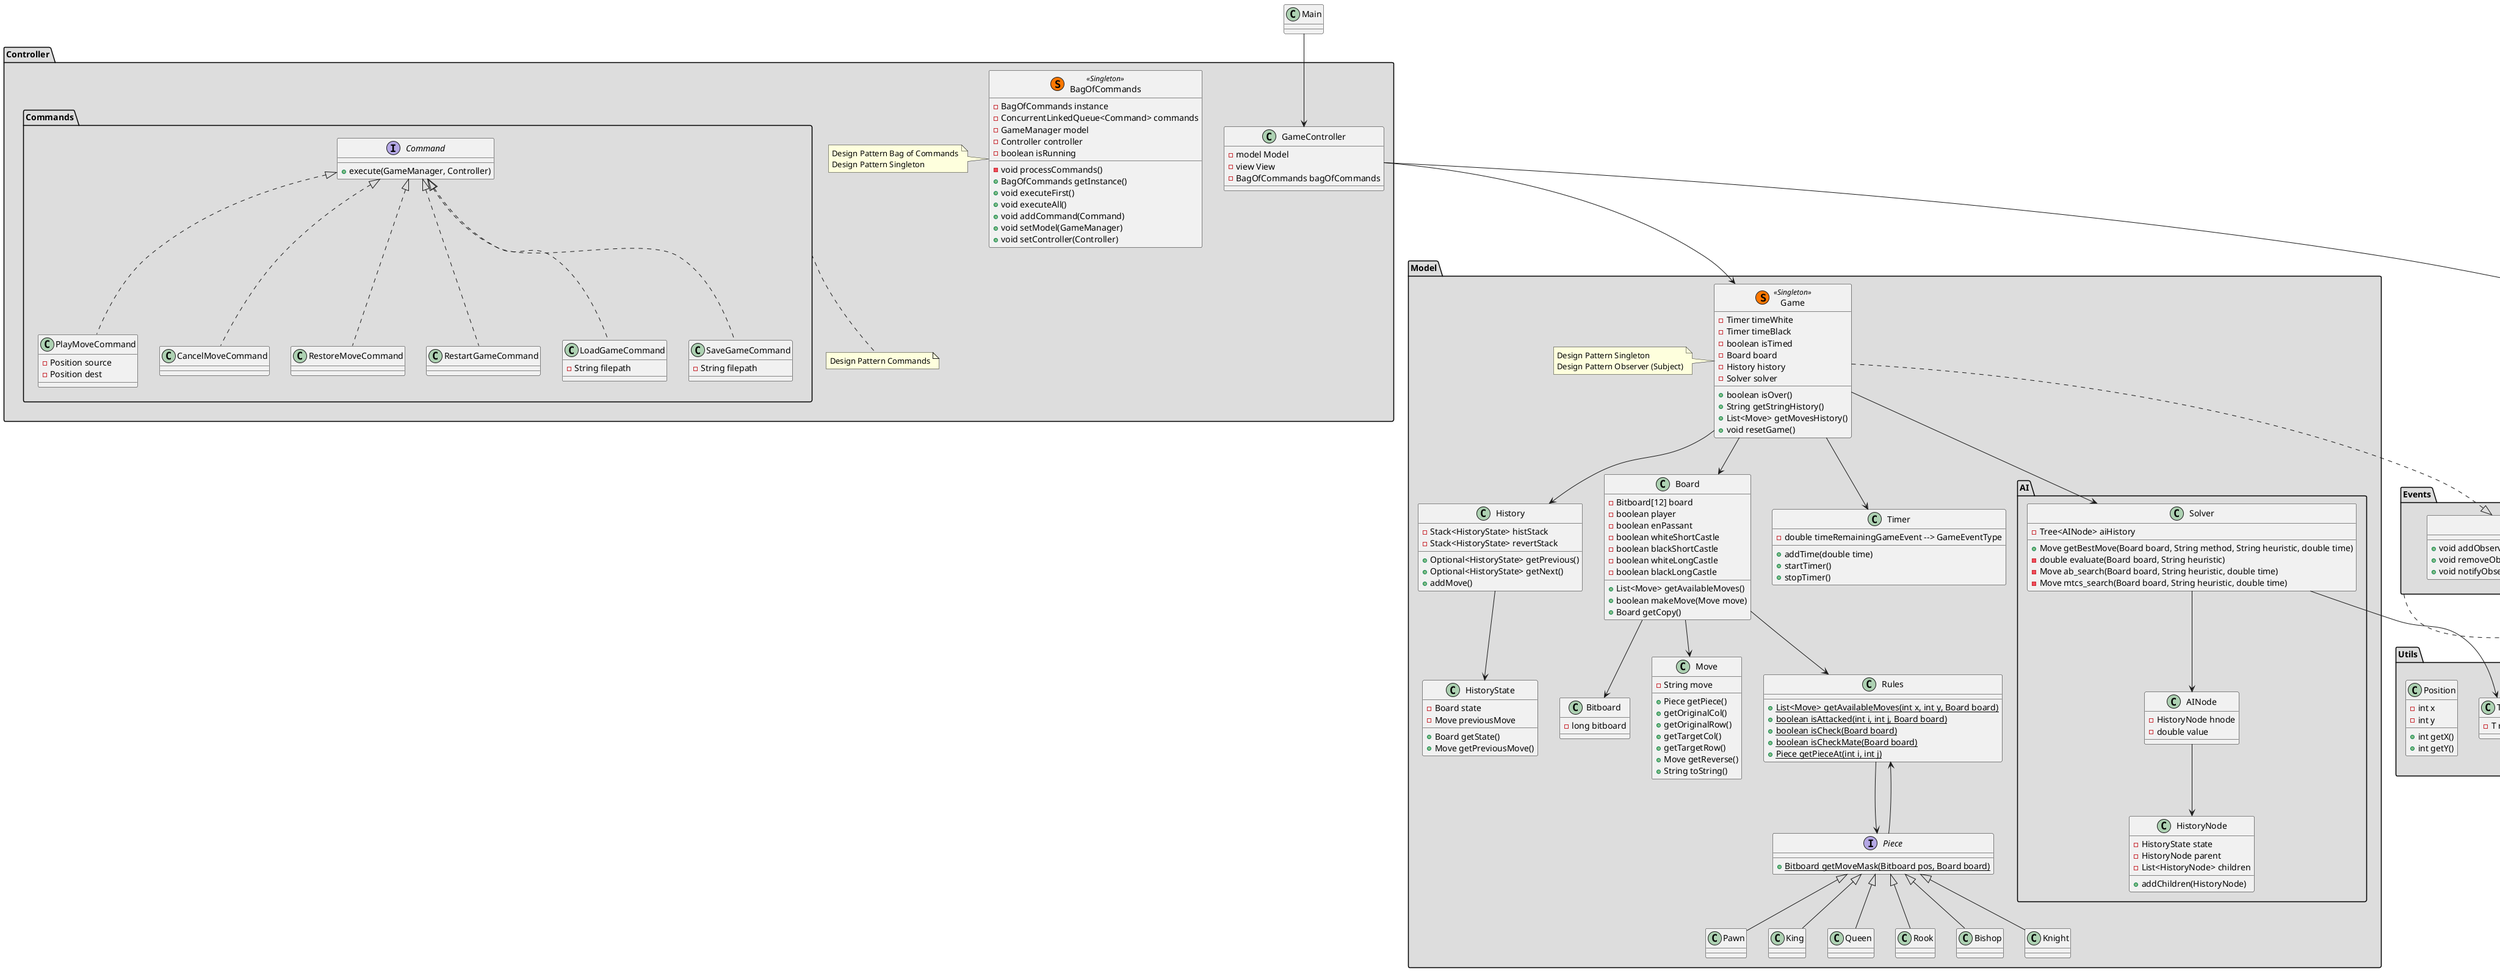 @startuml
top to bottom direction

package "Model" #DDDDDD{
    class Game <<(S,#FF7700)Singleton>>{
        - Timer timeWhite
        - Timer timeBlack
        - boolean isTimed
        - Board board
        - History history
        - Solver solver
        + boolean isOver()
        + String getStringHistory()
        + List<Move> getMovesHistory()
        + void resetGame()
    }
    note left of Game
        Design Pattern Singleton
        Design Pattern Observer (Subject)
    end note

    class History {
        - Stack<HistoryState> histStack
        - Stack<HistoryState> revertStack
        + Optional<HistoryState> getPrevious()
        + Optional<HistoryState> getNext()
        + addMove()
    }
    
    class HistoryState {
      - Board state
      - Move previousMove
      + Board getState()
      + Move getPreviousMove()
    }

    class Board {
        - Bitboard[12] board
        - boolean player
        - boolean enPassant
        - boolean whiteShortCastle
        - boolean blackShortCastle
        - boolean whiteLongCastle
        - boolean blackLongCastle
        + List<Move> getAvailableMoves()
        + boolean makeMove(Move move)
        + Board getCopy()
    }

    class Rules {
        + {static} List<Move> getAvailableMoves(int x, int y, Board board)
        + {static} boolean isAttacked(int i, int j, Board board)
        + {static} boolean isCheck(Board board)
        + {static} boolean isCheckMate(Board board)
        + {static} Piece getPieceAt(int i, int j)
    }

    class Bitboard {
        - long bitboard
    }

    class Move {
        - String move
        + Piece getPiece()
        + getOriginalCol()
        + getOriginalRow()
        + getTargetCol()
        + getTargetRow()
        + Move getReverse()
        + String toString()
    }

    interface Piece {
        + {static} Bitboard getMoveMask(Bitboard pos, Board board)
    } 

    class Pawn {}
    class King {}
    class Queen {}
    class Rook {}
    class Bishop {}
    class Knight {}
    
    class Timer {
        - double timeRemainingGameEvent --> GameEventType
        + addTime(double time)
        + startTimer()
        + stopTimer()
    }

    package AI {
        class Solver {
            - Tree<AINode> aiHistory
            + Move getBestMove(Board board, String method, String heuristic, double time)
            - double evaluate(Board board, String heuristic)
            - Move ab_search(Board board, String heuristic, double time)
            - Move mtcs_search(Board board, String heuristic, double time)
        }

        class AINode {
            - HistoryNode hnode 
            - double value
        }

        class HistoryNode {
        - HistoryState state
        - HistoryNode parent 
        - List<HistoryNode> children
        + addChildren(HistoryNode)
    }
    }
}

package "View" #DDDDDD{
    interface Vue{
    + void updateBoard()
    }
    class CLIVue implements Vue
    class GameVue implements Vue
}

package "Controller" #DDDDDD{
    class GameController{
        - model Model
        - view View
        - BagOfCommands bagOfCommands
    }
  
    package Commands{
      interface Command{
          + execute(GameManager, Controller)
      }
        class PlayMoveCommand implements Command{
            - Position source
            - Position dest
        }

        class CancelMoveCommand implements Command{
        }

        class RestoreMoveCommand implements Command{
        }

        class RestartGameCommand implements Command{
        }

        class LoadGameCommand implements Command{
            - String filepath
        }

        class SaveGameCommand implements Command{
            - String filepath
        }
    }
    note bottom of Commands
        Design Pattern Commands
    end note

    class BagOfCommands  <<(S,#FF7700)Singleton>>{
        - BagOfCommands instance
        - ConcurrentLinkedQueue<Command> commands
        - GameManager model
        - Controller controller
        - boolean isRunning
        - void processCommands()
        + BagOfCommands getInstance()
        + void executeFirst()
        + void executeAll()
        + void addCommand(Command)
        + void setModel(GameManager)
        + void setController(Controller)
    }
    note left of BagOfCommands
        Design Pattern Bag of Commands
        Design Pattern Singleton
    end note
    

}

package "Events" #DDDDDD{
    interface Subject {
        + void addObserver(EventObserver observer)
        + void removeObserver(EventObserver observer)
        + void notifyObservers()
    }

    interface EventObserver {
        + void onGameEvent()
    }
}
note bottom of Events
        Design Pattern Observer
    end note

package "Utils" #DDDDDD{

    class TextGetter <<(S,#FF7700)Singleton>>{
        - Locale locale
        - ResourceBundle messages
        + void init(Locale)
        + TextGetter getInstance()
        + String getText(String tag)
    }

    class Tree<T> {
        - T root
    }

    class Position{
        - int x
        - int y
        + int getX()
        + int getY()
    }
}

Main --> GameController
Game --> History
Board --> Move
Game --> Board
Game --> Solver
Game --> Timer
Game ..|> Subject
Board --> Bitboard
GameController --> Vue
GameController --> Game
History --> HistoryState
Solver --> Tree
Solver --> AINode
Vue ..|> EventObserver
AINode --> HistoryNode
Board --> Rules

Piece <|-- Pawn
Piece <|-- King
Piece <|-- Queen
Piece <|-- Rook
Piece <|-- Bishop
Piece <|-- Knight

Rules --> Piece
Piece --> Rules

@enduml

